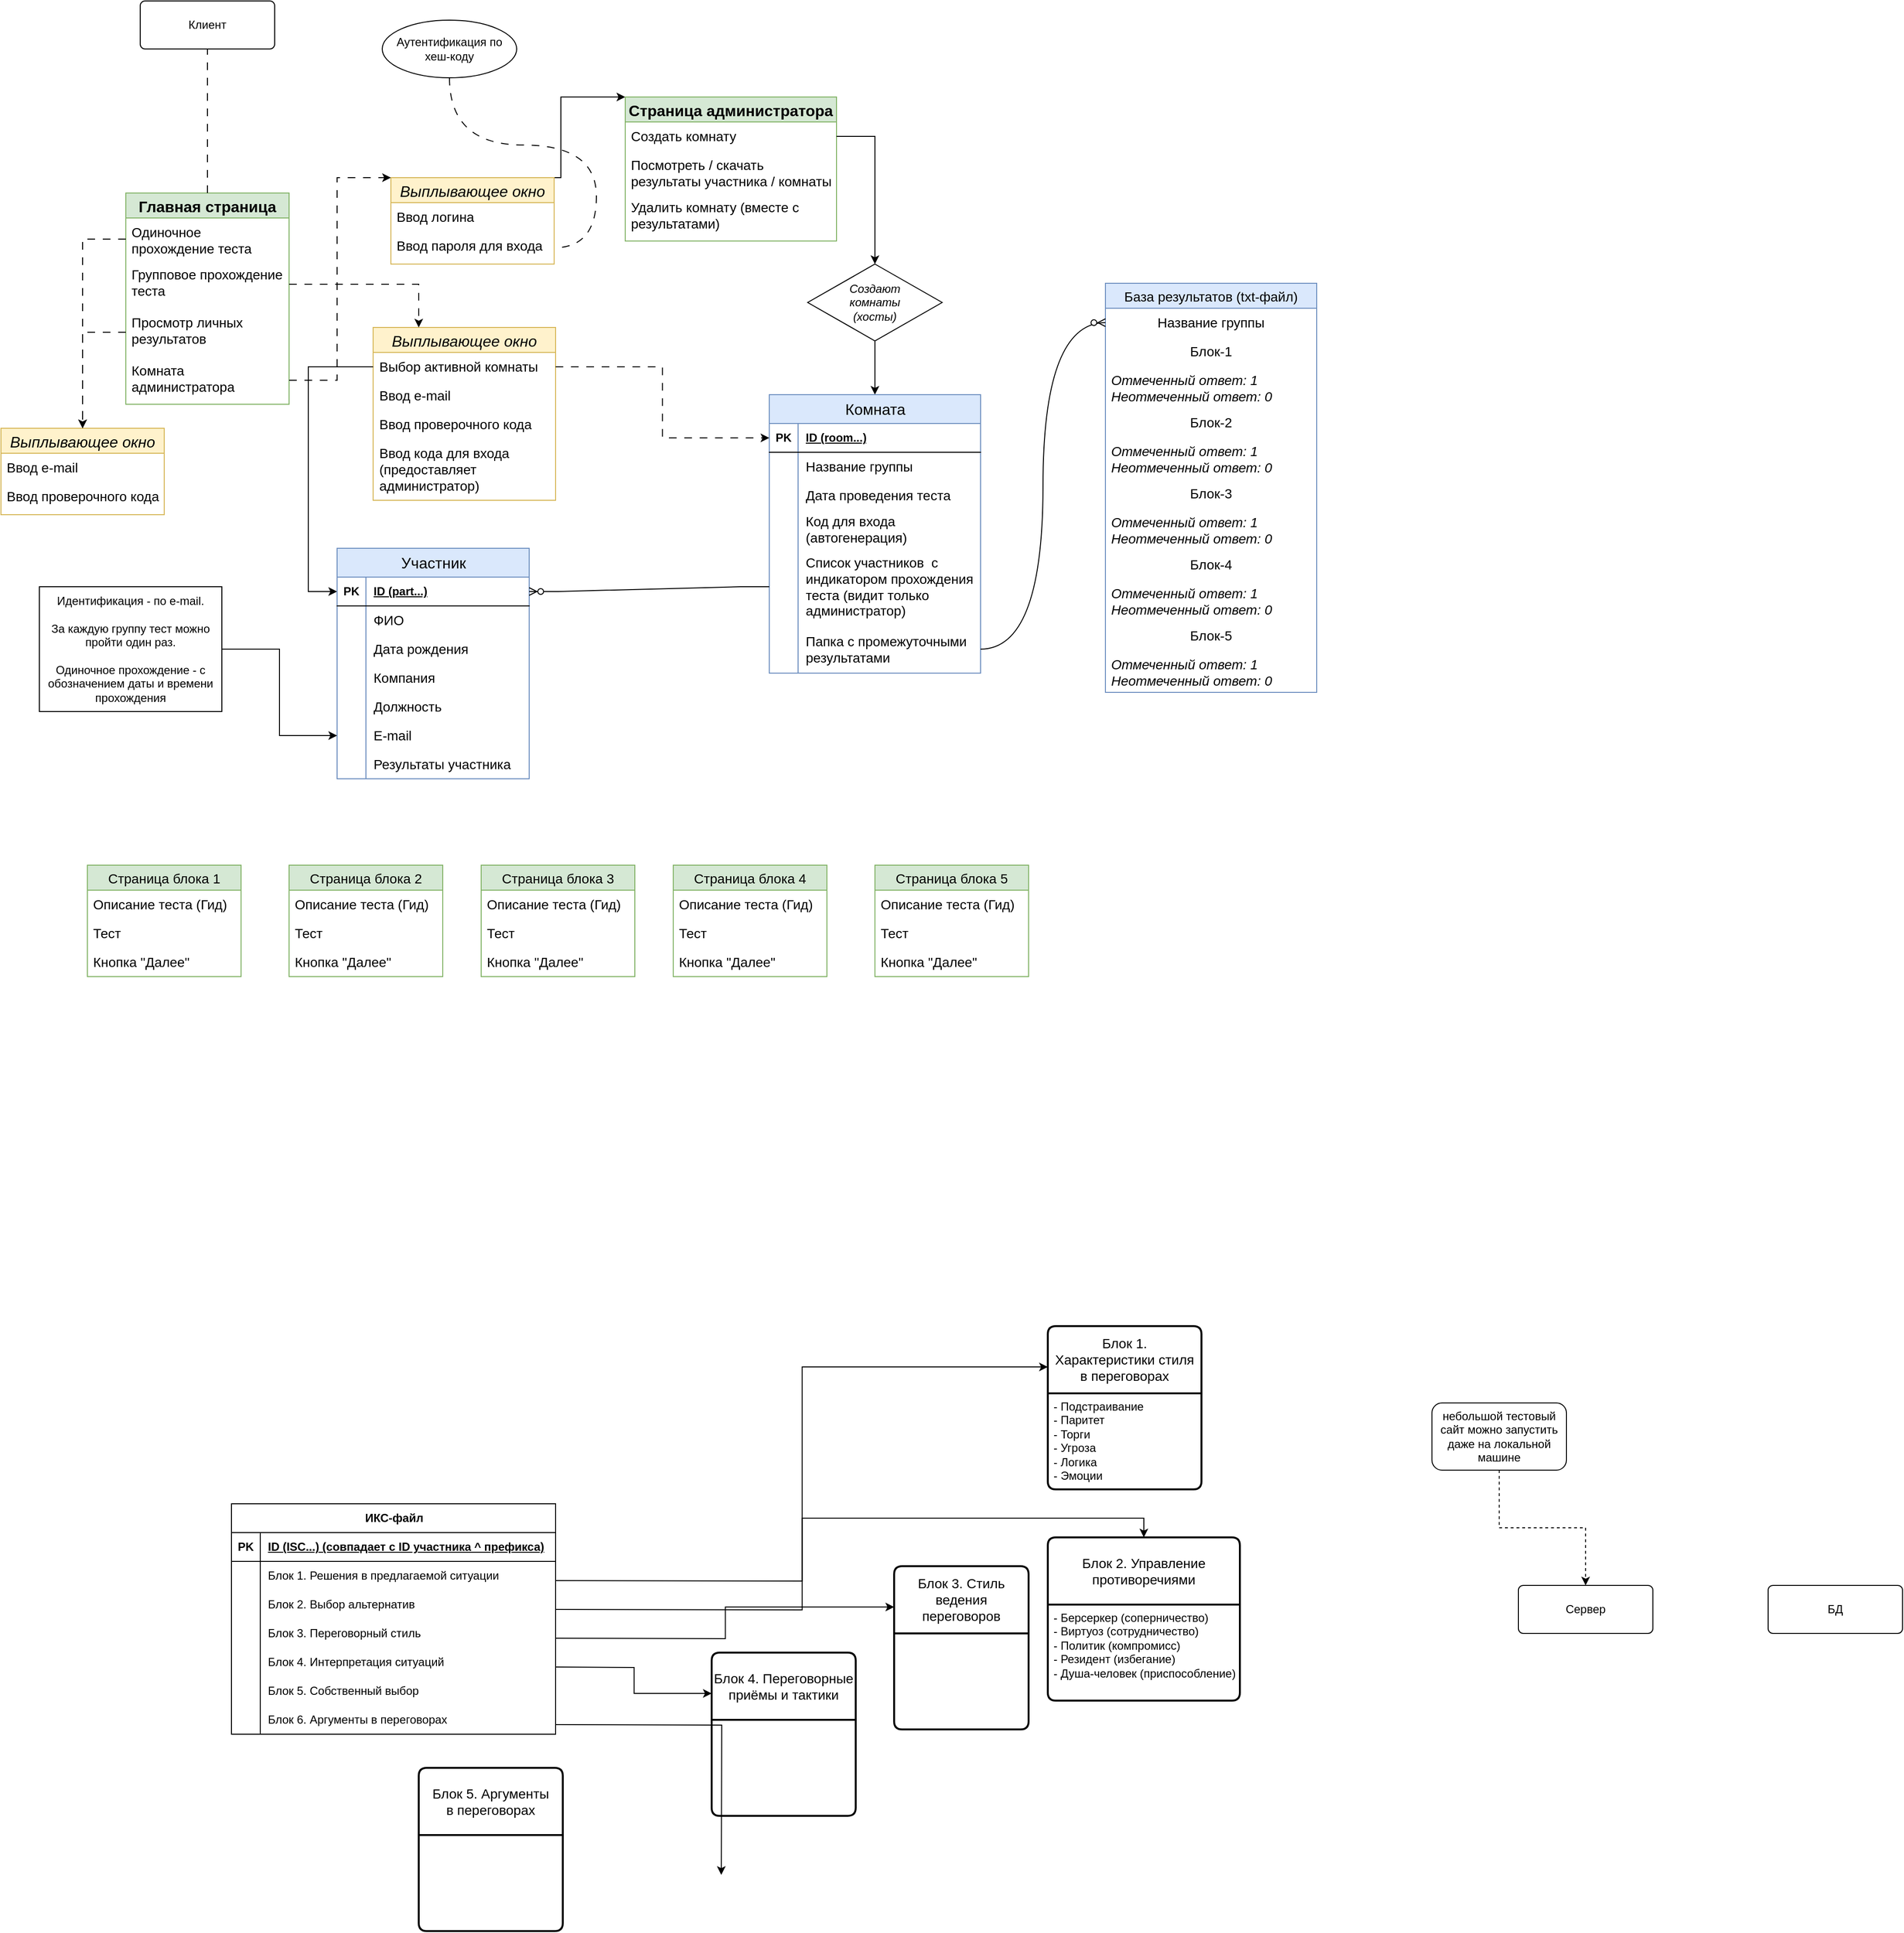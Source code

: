 <mxfile version="24.6.2" type="github">
  <diagram name="Страница — 1" id="jMd7XnvH8LQQWngnc8pW">
    <mxGraphModel dx="2501" dy="780" grid="1" gridSize="10" guides="1" tooltips="1" connect="1" arrows="1" fold="1" page="1" pageScale="1" pageWidth="827" pageHeight="1169" math="0" shadow="0">
      <root>
        <mxCell id="0" />
        <mxCell id="1" parent="0" />
        <mxCell id="8nZUkpjNU0nt2u1MXgrm-51" value="Блок 1.&lt;div&gt;Характеристики стиля&lt;/div&gt;&lt;div&gt;в переговорах&lt;/div&gt;" style="swimlane;childLayout=stackLayout;horizontal=1;startSize=70;horizontalStack=0;rounded=1;fontSize=14;fontStyle=0;strokeWidth=2;resizeParent=0;resizeLast=1;shadow=0;dashed=0;align=center;arcSize=4;whiteSpace=wrap;html=1;" parent="1" vertex="1">
          <mxGeometry x="280" y="1390" width="160" height="170" as="geometry" />
        </mxCell>
        <mxCell id="8nZUkpjNU0nt2u1MXgrm-52" value="- Подстраивание&lt;div&gt;- Паритет&lt;/div&gt;&lt;div&gt;- Торги&lt;/div&gt;&lt;div&gt;- Угроза&lt;/div&gt;&lt;div&gt;- Логика&lt;/div&gt;&lt;div&gt;- Эмоции&lt;/div&gt;" style="align=left;strokeColor=none;fillColor=none;spacingLeft=4;fontSize=12;verticalAlign=top;resizable=0;rotatable=0;part=1;html=1;" parent="8nZUkpjNU0nt2u1MXgrm-51" vertex="1">
          <mxGeometry y="70" width="160" height="100" as="geometry" />
        </mxCell>
        <mxCell id="8nZUkpjNU0nt2u1MXgrm-81" value="ИКС-файл" style="shape=table;startSize=30;container=1;collapsible=1;childLayout=tableLayout;fixedRows=1;rowLines=0;fontStyle=1;align=center;resizeLast=1;html=1;" parent="1" vertex="1">
          <mxGeometry x="-570" y="1575" width="337.5" height="240" as="geometry" />
        </mxCell>
        <mxCell id="8nZUkpjNU0nt2u1MXgrm-82" value="" style="shape=tableRow;horizontal=0;startSize=0;swimlaneHead=0;swimlaneBody=0;fillColor=none;collapsible=0;dropTarget=0;points=[[0,0.5],[1,0.5]];portConstraint=eastwest;top=0;left=0;right=0;bottom=1;" parent="8nZUkpjNU0nt2u1MXgrm-81" vertex="1">
          <mxGeometry y="30" width="337.5" height="30" as="geometry" />
        </mxCell>
        <mxCell id="8nZUkpjNU0nt2u1MXgrm-83" value="PK" style="shape=partialRectangle;connectable=0;fillColor=none;top=0;left=0;bottom=0;right=0;fontStyle=1;overflow=hidden;whiteSpace=wrap;html=1;" parent="8nZUkpjNU0nt2u1MXgrm-82" vertex="1">
          <mxGeometry width="30" height="30" as="geometry">
            <mxRectangle width="30" height="30" as="alternateBounds" />
          </mxGeometry>
        </mxCell>
        <mxCell id="8nZUkpjNU0nt2u1MXgrm-84" value="ID (ISC...) (совпадает с ID участника ^ префикса)" style="shape=partialRectangle;connectable=0;fillColor=none;top=0;left=0;bottom=0;right=0;align=left;spacingLeft=6;fontStyle=5;overflow=hidden;whiteSpace=wrap;html=1;" parent="8nZUkpjNU0nt2u1MXgrm-82" vertex="1">
          <mxGeometry x="30" width="307.5" height="30" as="geometry">
            <mxRectangle width="307.5" height="30" as="alternateBounds" />
          </mxGeometry>
        </mxCell>
        <mxCell id="8nZUkpjNU0nt2u1MXgrm-88" value="" style="shape=tableRow;horizontal=0;startSize=0;swimlaneHead=0;swimlaneBody=0;fillColor=none;collapsible=0;dropTarget=0;points=[[0,0.5],[1,0.5]];portConstraint=eastwest;top=0;left=0;right=0;bottom=0;" parent="8nZUkpjNU0nt2u1MXgrm-81" vertex="1">
          <mxGeometry y="60" width="337.5" height="30" as="geometry" />
        </mxCell>
        <mxCell id="8nZUkpjNU0nt2u1MXgrm-89" value="" style="shape=partialRectangle;connectable=0;fillColor=none;top=0;left=0;bottom=0;right=0;editable=1;overflow=hidden;whiteSpace=wrap;html=1;" parent="8nZUkpjNU0nt2u1MXgrm-88" vertex="1">
          <mxGeometry width="30" height="30" as="geometry">
            <mxRectangle width="30" height="30" as="alternateBounds" />
          </mxGeometry>
        </mxCell>
        <mxCell id="8nZUkpjNU0nt2u1MXgrm-90" value="Блок 1. Решения в предлагаемой ситуации" style="shape=partialRectangle;connectable=0;fillColor=none;top=0;left=0;bottom=0;right=0;align=left;spacingLeft=6;overflow=hidden;whiteSpace=wrap;html=1;" parent="8nZUkpjNU0nt2u1MXgrm-88" vertex="1">
          <mxGeometry x="30" width="307.5" height="30" as="geometry">
            <mxRectangle width="307.5" height="30" as="alternateBounds" />
          </mxGeometry>
        </mxCell>
        <mxCell id="8nZUkpjNU0nt2u1MXgrm-91" value="" style="shape=tableRow;horizontal=0;startSize=0;swimlaneHead=0;swimlaneBody=0;fillColor=none;collapsible=0;dropTarget=0;points=[[0,0.5],[1,0.5]];portConstraint=eastwest;top=0;left=0;right=0;bottom=0;" parent="8nZUkpjNU0nt2u1MXgrm-81" vertex="1">
          <mxGeometry y="90" width="337.5" height="30" as="geometry" />
        </mxCell>
        <mxCell id="8nZUkpjNU0nt2u1MXgrm-92" value="" style="shape=partialRectangle;connectable=0;fillColor=none;top=0;left=0;bottom=0;right=0;editable=1;overflow=hidden;whiteSpace=wrap;html=1;" parent="8nZUkpjNU0nt2u1MXgrm-91" vertex="1">
          <mxGeometry width="30" height="30" as="geometry">
            <mxRectangle width="30" height="30" as="alternateBounds" />
          </mxGeometry>
        </mxCell>
        <mxCell id="8nZUkpjNU0nt2u1MXgrm-93" value="Блок 2. Выбор альтернатив" style="shape=partialRectangle;connectable=0;fillColor=none;top=0;left=0;bottom=0;right=0;align=left;spacingLeft=6;overflow=hidden;whiteSpace=wrap;html=1;" parent="8nZUkpjNU0nt2u1MXgrm-91" vertex="1">
          <mxGeometry x="30" width="307.5" height="30" as="geometry">
            <mxRectangle width="307.5" height="30" as="alternateBounds" />
          </mxGeometry>
        </mxCell>
        <mxCell id="8nZUkpjNU0nt2u1MXgrm-94" value="" style="shape=tableRow;horizontal=0;startSize=0;swimlaneHead=0;swimlaneBody=0;fillColor=none;collapsible=0;dropTarget=0;points=[[0,0.5],[1,0.5]];portConstraint=eastwest;top=0;left=0;right=0;bottom=0;" parent="8nZUkpjNU0nt2u1MXgrm-81" vertex="1">
          <mxGeometry y="120" width="337.5" height="30" as="geometry" />
        </mxCell>
        <mxCell id="8nZUkpjNU0nt2u1MXgrm-95" value="" style="shape=partialRectangle;connectable=0;fillColor=none;top=0;left=0;bottom=0;right=0;editable=1;overflow=hidden;whiteSpace=wrap;html=1;" parent="8nZUkpjNU0nt2u1MXgrm-94" vertex="1">
          <mxGeometry width="30" height="30" as="geometry">
            <mxRectangle width="30" height="30" as="alternateBounds" />
          </mxGeometry>
        </mxCell>
        <mxCell id="8nZUkpjNU0nt2u1MXgrm-96" value="Блок 3. Переговорный стиль" style="shape=partialRectangle;connectable=0;fillColor=none;top=0;left=0;bottom=0;right=0;align=left;spacingLeft=6;overflow=hidden;whiteSpace=wrap;html=1;" parent="8nZUkpjNU0nt2u1MXgrm-94" vertex="1">
          <mxGeometry x="30" width="307.5" height="30" as="geometry">
            <mxRectangle width="307.5" height="30" as="alternateBounds" />
          </mxGeometry>
        </mxCell>
        <mxCell id="8nZUkpjNU0nt2u1MXgrm-97" value="" style="shape=tableRow;horizontal=0;startSize=0;swimlaneHead=0;swimlaneBody=0;fillColor=none;collapsible=0;dropTarget=0;points=[[0,0.5],[1,0.5]];portConstraint=eastwest;top=0;left=0;right=0;bottom=0;" parent="8nZUkpjNU0nt2u1MXgrm-81" vertex="1">
          <mxGeometry y="150" width="337.5" height="30" as="geometry" />
        </mxCell>
        <mxCell id="8nZUkpjNU0nt2u1MXgrm-98" value="" style="shape=partialRectangle;connectable=0;fillColor=none;top=0;left=0;bottom=0;right=0;editable=1;overflow=hidden;whiteSpace=wrap;html=1;" parent="8nZUkpjNU0nt2u1MXgrm-97" vertex="1">
          <mxGeometry width="30" height="30" as="geometry">
            <mxRectangle width="30" height="30" as="alternateBounds" />
          </mxGeometry>
        </mxCell>
        <mxCell id="8nZUkpjNU0nt2u1MXgrm-99" value="Блок 4. Интерпретация ситуаций" style="shape=partialRectangle;connectable=0;fillColor=none;top=0;left=0;bottom=0;right=0;align=left;spacingLeft=6;overflow=hidden;whiteSpace=wrap;html=1;" parent="8nZUkpjNU0nt2u1MXgrm-97" vertex="1">
          <mxGeometry x="30" width="307.5" height="30" as="geometry">
            <mxRectangle width="307.5" height="30" as="alternateBounds" />
          </mxGeometry>
        </mxCell>
        <mxCell id="8nZUkpjNU0nt2u1MXgrm-100" value="" style="shape=tableRow;horizontal=0;startSize=0;swimlaneHead=0;swimlaneBody=0;fillColor=none;collapsible=0;dropTarget=0;points=[[0,0.5],[1,0.5]];portConstraint=eastwest;top=0;left=0;right=0;bottom=0;" parent="8nZUkpjNU0nt2u1MXgrm-81" vertex="1">
          <mxGeometry y="180" width="337.5" height="30" as="geometry" />
        </mxCell>
        <mxCell id="8nZUkpjNU0nt2u1MXgrm-101" value="" style="shape=partialRectangle;connectable=0;fillColor=none;top=0;left=0;bottom=0;right=0;editable=1;overflow=hidden;whiteSpace=wrap;html=1;" parent="8nZUkpjNU0nt2u1MXgrm-100" vertex="1">
          <mxGeometry width="30" height="30" as="geometry">
            <mxRectangle width="30" height="30" as="alternateBounds" />
          </mxGeometry>
        </mxCell>
        <mxCell id="8nZUkpjNU0nt2u1MXgrm-102" value="Блок 5. Собственный выбор" style="shape=partialRectangle;connectable=0;fillColor=none;top=0;left=0;bottom=0;right=0;align=left;spacingLeft=6;overflow=hidden;whiteSpace=wrap;html=1;" parent="8nZUkpjNU0nt2u1MXgrm-100" vertex="1">
          <mxGeometry x="30" width="307.5" height="30" as="geometry">
            <mxRectangle width="307.5" height="30" as="alternateBounds" />
          </mxGeometry>
        </mxCell>
        <mxCell id="8nZUkpjNU0nt2u1MXgrm-103" value="" style="shape=tableRow;horizontal=0;startSize=0;swimlaneHead=0;swimlaneBody=0;fillColor=none;collapsible=0;dropTarget=0;points=[[0,0.5],[1,0.5]];portConstraint=eastwest;top=0;left=0;right=0;bottom=0;" parent="8nZUkpjNU0nt2u1MXgrm-81" vertex="1">
          <mxGeometry y="210" width="337.5" height="30" as="geometry" />
        </mxCell>
        <mxCell id="8nZUkpjNU0nt2u1MXgrm-104" value="" style="shape=partialRectangle;connectable=0;fillColor=none;top=0;left=0;bottom=0;right=0;editable=1;overflow=hidden;whiteSpace=wrap;html=1;" parent="8nZUkpjNU0nt2u1MXgrm-103" vertex="1">
          <mxGeometry width="30" height="30" as="geometry">
            <mxRectangle width="30" height="30" as="alternateBounds" />
          </mxGeometry>
        </mxCell>
        <mxCell id="8nZUkpjNU0nt2u1MXgrm-105" value="Блок 6. Аргументы в переговорах" style="shape=partialRectangle;connectable=0;fillColor=none;top=0;left=0;bottom=0;right=0;align=left;spacingLeft=6;overflow=hidden;whiteSpace=wrap;html=1;" parent="8nZUkpjNU0nt2u1MXgrm-103" vertex="1">
          <mxGeometry x="30" width="307.5" height="30" as="geometry">
            <mxRectangle width="307.5" height="30" as="alternateBounds" />
          </mxGeometry>
        </mxCell>
        <mxCell id="8nZUkpjNU0nt2u1MXgrm-107" value="Блок 2. Управление противоречиями" style="swimlane;childLayout=stackLayout;horizontal=1;startSize=70;horizontalStack=0;rounded=1;fontSize=14;fontStyle=0;strokeWidth=2;resizeParent=0;resizeLast=1;shadow=0;dashed=0;align=center;arcSize=4;whiteSpace=wrap;html=1;" parent="1" vertex="1">
          <mxGeometry x="280" y="1610" width="200" height="170" as="geometry" />
        </mxCell>
        <mxCell id="8nZUkpjNU0nt2u1MXgrm-108" value="- Берсеркер (соперничество)&lt;div&gt;- Виртуоз (сотрудничество)&lt;/div&gt;&lt;div&gt;-&amp;nbsp;Политик (компромисс)&lt;/div&gt;&lt;div&gt;-&amp;nbsp;Резидент (избегание)&lt;/div&gt;&lt;div&gt;-&amp;nbsp;Душа-человек (приспособление)&lt;/div&gt;" style="align=left;strokeColor=none;fillColor=none;spacingLeft=4;fontSize=12;verticalAlign=top;resizable=0;rotatable=0;part=1;html=1;" parent="8nZUkpjNU0nt2u1MXgrm-107" vertex="1">
          <mxGeometry y="70" width="200" height="100" as="geometry" />
        </mxCell>
        <mxCell id="8nZUkpjNU0nt2u1MXgrm-109" value="Блок 3. Стиль ведения переговоров" style="swimlane;childLayout=stackLayout;horizontal=1;startSize=70;horizontalStack=0;rounded=1;fontSize=14;fontStyle=0;strokeWidth=2;resizeParent=0;resizeLast=1;shadow=0;dashed=0;align=center;arcSize=4;whiteSpace=wrap;html=1;" parent="1" vertex="1">
          <mxGeometry x="120" y="1640" width="140" height="170" as="geometry" />
        </mxCell>
        <mxCell id="8nZUkpjNU0nt2u1MXgrm-111" value="Блок 4. Переговорные приёмы и тактики" style="swimlane;childLayout=stackLayout;horizontal=1;startSize=70;horizontalStack=0;rounded=1;fontSize=14;fontStyle=0;strokeWidth=2;resizeParent=0;resizeLast=1;shadow=0;dashed=0;align=center;arcSize=4;whiteSpace=wrap;html=1;" parent="1" vertex="1">
          <mxGeometry x="-70" y="1730" width="150" height="170" as="geometry" />
        </mxCell>
        <mxCell id="Fgp51v-eXKfV9B7huSIv-1" style="edgeStyle=orthogonalEdgeStyle;rounded=0;orthogonalLoop=1;jettySize=auto;html=1;exitX=1;exitY=0.5;exitDx=0;exitDy=0;entryX=0;entryY=0.25;entryDx=0;entryDy=0;" parent="1" target="8nZUkpjNU0nt2u1MXgrm-51" edge="1">
          <mxGeometry relative="1" as="geometry">
            <mxPoint x="-232.5" y="1655" as="sourcePoint" />
          </mxGeometry>
        </mxCell>
        <mxCell id="Fgp51v-eXKfV9B7huSIv-2" style="edgeStyle=orthogonalEdgeStyle;rounded=0;orthogonalLoop=1;jettySize=auto;html=1;exitX=1;exitY=0.5;exitDx=0;exitDy=0;entryX=0.5;entryY=0;entryDx=0;entryDy=0;" parent="1" target="8nZUkpjNU0nt2u1MXgrm-107" edge="1">
          <mxGeometry relative="1" as="geometry">
            <mxPoint x="-232.5" y="1685" as="sourcePoint" />
          </mxGeometry>
        </mxCell>
        <mxCell id="Fgp51v-eXKfV9B7huSIv-3" style="edgeStyle=orthogonalEdgeStyle;rounded=0;orthogonalLoop=1;jettySize=auto;html=1;exitX=1;exitY=0.5;exitDx=0;exitDy=0;entryX=0;entryY=0.25;entryDx=0;entryDy=0;" parent="1" target="8nZUkpjNU0nt2u1MXgrm-109" edge="1">
          <mxGeometry relative="1" as="geometry">
            <mxPoint x="-232.5" y="1715" as="sourcePoint" />
          </mxGeometry>
        </mxCell>
        <mxCell id="Fgp51v-eXKfV9B7huSIv-4" value="Блок 5. Аргументы&lt;div&gt;в переговорах&lt;/div&gt;" style="swimlane;childLayout=stackLayout;horizontal=1;startSize=70;horizontalStack=0;rounded=1;fontSize=14;fontStyle=0;strokeWidth=2;resizeParent=0;resizeLast=1;shadow=0;dashed=0;align=center;arcSize=4;whiteSpace=wrap;html=1;" parent="1" vertex="1">
          <mxGeometry x="-375" y="1850" width="150" height="170" as="geometry" />
        </mxCell>
        <mxCell id="Fgp51v-eXKfV9B7huSIv-5" style="edgeStyle=orthogonalEdgeStyle;rounded=0;orthogonalLoop=1;jettySize=auto;html=1;entryX=0;entryY=0.25;entryDx=0;entryDy=0;" parent="1" target="8nZUkpjNU0nt2u1MXgrm-111" edge="1">
          <mxGeometry relative="1" as="geometry">
            <mxPoint x="-232.5" y="1745" as="sourcePoint" />
          </mxGeometry>
        </mxCell>
        <mxCell id="Fgp51v-eXKfV9B7huSIv-6" style="edgeStyle=orthogonalEdgeStyle;rounded=0;orthogonalLoop=1;jettySize=auto;html=1;exitX=1;exitY=0.5;exitDx=0;exitDy=0;entryX=0;entryY=0.25;entryDx=0;entryDy=0;" parent="1" edge="1">
          <mxGeometry relative="1" as="geometry">
            <mxPoint x="-232.5" y="1805" as="sourcePoint" />
            <mxPoint x="-60" y="1961.5" as="targetPoint" />
          </mxGeometry>
        </mxCell>
        <mxCell id="EuTsCnKiVcdHFmxIzmgn-1" value="Клиент" style="rounded=1;arcSize=10;whiteSpace=wrap;html=1;align=center;" parent="1" vertex="1">
          <mxGeometry x="-665" y="10" width="140" height="50" as="geometry" />
        </mxCell>
        <mxCell id="EuTsCnKiVcdHFmxIzmgn-5" value="Сервер" style="rounded=1;arcSize=10;whiteSpace=wrap;html=1;align=center;" parent="1" vertex="1">
          <mxGeometry x="770" y="1660" width="140" height="50" as="geometry" />
        </mxCell>
        <mxCell id="EuTsCnKiVcdHFmxIzmgn-6" value="БД" style="rounded=1;arcSize=10;whiteSpace=wrap;html=1;align=center;" parent="1" vertex="1">
          <mxGeometry x="1030" y="1660" width="140" height="50" as="geometry" />
        </mxCell>
        <mxCell id="LjbT6gje0j__WyAdTOS2-19" style="edgeStyle=orthogonalEdgeStyle;rounded=0;orthogonalLoop=1;jettySize=auto;html=1;exitX=0.5;exitY=1;exitDx=0;exitDy=0;entryX=0.5;entryY=0;entryDx=0;entryDy=0;" parent="1" source="EuTsCnKiVcdHFmxIzmgn-7" target="LjbT6gje0j__WyAdTOS2-71" edge="1">
          <mxGeometry relative="1" as="geometry" />
        </mxCell>
        <mxCell id="EuTsCnKiVcdHFmxIzmgn-7" value="&lt;i&gt;Создают&lt;/i&gt;&lt;div&gt;&lt;i&gt;комнаты&lt;/i&gt;&lt;div&gt;&lt;i&gt;(хосты)&lt;/i&gt;&lt;/div&gt;&lt;/div&gt;" style="shape=rhombus;perimeter=rhombusPerimeter;whiteSpace=wrap;html=1;align=center;" parent="1" vertex="1">
          <mxGeometry x="30" y="284" width="140" height="80" as="geometry" />
        </mxCell>
        <mxCell id="EuTsCnKiVcdHFmxIzmgn-11" style="edgeStyle=orthogonalEdgeStyle;rounded=0;orthogonalLoop=1;jettySize=auto;html=1;exitX=0.5;exitY=1;exitDx=0;exitDy=0;entryX=0.5;entryY=0;entryDx=0;entryDy=0;dashed=1;endSize=6;" parent="1" source="EuTsCnKiVcdHFmxIzmgn-9" target="EuTsCnKiVcdHFmxIzmgn-5" edge="1">
          <mxGeometry relative="1" as="geometry" />
        </mxCell>
        <mxCell id="EuTsCnKiVcdHFmxIzmgn-9" value="небольшой тестовый сайт можно запустить даже на локальной машине" style="rounded=1;whiteSpace=wrap;html=1;" parent="1" vertex="1">
          <mxGeometry x="680" y="1470" width="140" height="70" as="geometry" />
        </mxCell>
        <mxCell id="LjbT6gje0j__WyAdTOS2-1" value="Главная страница" style="swimlane;fontStyle=1;childLayout=stackLayout;horizontal=1;startSize=26;horizontalStack=0;resizeParent=1;resizeParentMax=0;resizeLast=0;collapsible=1;marginBottom=0;align=center;fontSize=16;fillColor=#d5e8d4;strokeColor=#82b366;" parent="1" vertex="1">
          <mxGeometry x="-680" y="210" width="170" height="220" as="geometry" />
        </mxCell>
        <mxCell id="LjbT6gje0j__WyAdTOS2-2" value="&lt;font style=&quot;font-size: 14px;&quot;&gt;Одиночное прохождение теста&lt;/font&gt;" style="text;strokeColor=none;fillColor=none;spacingLeft=4;spacingRight=4;overflow=hidden;rotatable=0;points=[[0,0.5],[1,0.5]];portConstraint=eastwest;fontSize=12;whiteSpace=wrap;html=1;" parent="LjbT6gje0j__WyAdTOS2-1" vertex="1">
          <mxGeometry y="26" width="170" height="44" as="geometry" />
        </mxCell>
        <mxCell id="LjbT6gje0j__WyAdTOS2-3" value="&lt;font style=&quot;font-size: 14px;&quot;&gt;Групповое прохождение теста&lt;/font&gt;" style="text;strokeColor=none;fillColor=none;spacingLeft=4;spacingRight=4;overflow=hidden;rotatable=0;points=[[0,0.5],[1,0.5]];portConstraint=eastwest;fontSize=12;whiteSpace=wrap;html=1;" parent="LjbT6gje0j__WyAdTOS2-1" vertex="1">
          <mxGeometry y="70" width="170" height="50" as="geometry" />
        </mxCell>
        <mxCell id="bx7aiFTHCiWMv5kVGB5J-31" value="&lt;font style=&quot;font-size: 14px;&quot;&gt;Просмотр личных результатов&lt;/font&gt;" style="text;strokeColor=none;fillColor=none;spacingLeft=4;spacingRight=4;overflow=hidden;rotatable=0;points=[[0,0.5],[1,0.5]];portConstraint=eastwest;fontSize=12;whiteSpace=wrap;html=1;" parent="LjbT6gje0j__WyAdTOS2-1" vertex="1">
          <mxGeometry y="120" width="170" height="50" as="geometry" />
        </mxCell>
        <mxCell id="bx7aiFTHCiWMv5kVGB5J-1" value="&lt;font style=&quot;font-size: 14px;&quot;&gt;Комната администратора&lt;/font&gt;" style="text;strokeColor=none;fillColor=none;spacingLeft=4;spacingRight=4;overflow=hidden;rotatable=0;points=[[0,0.5],[1,0.5]];portConstraint=eastwest;fontSize=12;whiteSpace=wrap;html=1;" parent="LjbT6gje0j__WyAdTOS2-1" vertex="1">
          <mxGeometry y="170" width="170" height="50" as="geometry" />
        </mxCell>
        <mxCell id="LjbT6gje0j__WyAdTOS2-7" value="" style="endArrow=none;dashed=1;html=1;rounded=0;exitX=0.5;exitY=1;exitDx=0;exitDy=0;entryX=1;entryY=0.5;entryDx=0;entryDy=0;dashPattern=8 8;edgeStyle=orthogonalEdgeStyle;curved=1;" parent="1" source="LjbT6gje0j__WyAdTOS2-103" target="LjbT6gje0j__WyAdTOS2-23" edge="1">
          <mxGeometry width="50" height="50" relative="1" as="geometry">
            <mxPoint x="-670.0" y="265" as="sourcePoint" />
            <mxPoint x="-300" y="330" as="targetPoint" />
            <Array as="points">
              <mxPoint x="-343" y="160" />
              <mxPoint x="-190" y="160" />
              <mxPoint x="-190" y="267" />
            </Array>
          </mxGeometry>
        </mxCell>
        <mxCell id="LjbT6gje0j__WyAdTOS2-8" value="Выплывающее окно" style="swimlane;fontStyle=2;childLayout=stackLayout;horizontal=1;startSize=26;horizontalStack=0;resizeParent=1;resizeParentMax=0;resizeLast=0;collapsible=1;marginBottom=0;align=center;fontSize=16;fillColor=#fff2cc;strokeColor=#d6b656;" parent="1" vertex="1">
          <mxGeometry x="-422.5" y="350" width="190" height="180" as="geometry" />
        </mxCell>
        <mxCell id="LjbT6gje0j__WyAdTOS2-9" value="&lt;font style=&quot;font-size: 14px;&quot;&gt;Выбор активной комнаты&lt;/font&gt;" style="text;strokeColor=none;fillColor=none;spacingLeft=4;spacingRight=4;overflow=hidden;rotatable=0;points=[[0,0.5],[1,0.5]];portConstraint=eastwest;fontSize=12;whiteSpace=wrap;html=1;" parent="LjbT6gje0j__WyAdTOS2-8" vertex="1">
          <mxGeometry y="26" width="190" height="30" as="geometry" />
        </mxCell>
        <mxCell id="vf7zY0bDq_E2vSeSDB4b-12" value="&lt;span style=&quot;font-size: 14px;&quot;&gt;Ввод e-mail&lt;/span&gt;" style="text;strokeColor=none;fillColor=none;spacingLeft=4;spacingRight=4;overflow=hidden;rotatable=0;points=[[0,0.5],[1,0.5]];portConstraint=eastwest;fontSize=12;whiteSpace=wrap;html=1;" parent="LjbT6gje0j__WyAdTOS2-8" vertex="1">
          <mxGeometry y="56" width="190" height="30" as="geometry" />
        </mxCell>
        <mxCell id="PxGEAR3DXyhr9FxfQHAV-6" value="&lt;span style=&quot;font-size: 14px;&quot;&gt;Ввод проверочного кода&lt;/span&gt;" style="text;strokeColor=none;fillColor=none;spacingLeft=4;spacingRight=4;overflow=hidden;rotatable=0;points=[[0,0.5],[1,0.5]];portConstraint=eastwest;fontSize=12;whiteSpace=wrap;html=1;" vertex="1" parent="LjbT6gje0j__WyAdTOS2-8">
          <mxGeometry y="86" width="190" height="30" as="geometry" />
        </mxCell>
        <mxCell id="LjbT6gje0j__WyAdTOS2-10" value="&lt;span style=&quot;font-size: 14px;&quot;&gt;Ввод кода для входа (предоставляет администратор)&lt;/span&gt;" style="text;strokeColor=none;fillColor=none;spacingLeft=4;spacingRight=4;overflow=hidden;rotatable=0;points=[[0,0.5],[1,0.5]];portConstraint=eastwest;fontSize=12;whiteSpace=wrap;html=1;" parent="LjbT6gje0j__WyAdTOS2-8" vertex="1">
          <mxGeometry y="116" width="190" height="64" as="geometry" />
        </mxCell>
        <mxCell id="LjbT6gje0j__WyAdTOS2-12" style="edgeStyle=orthogonalEdgeStyle;rounded=0;orthogonalLoop=1;jettySize=auto;html=1;exitX=1;exitY=0.5;exitDx=0;exitDy=0;entryX=0.25;entryY=0;entryDx=0;entryDy=0;dashed=1;dashPattern=8 8;" parent="1" source="LjbT6gje0j__WyAdTOS2-3" target="LjbT6gje0j__WyAdTOS2-8" edge="1">
          <mxGeometry relative="1" as="geometry" />
        </mxCell>
        <mxCell id="LjbT6gje0j__WyAdTOS2-30" style="edgeStyle=orthogonalEdgeStyle;rounded=0;orthogonalLoop=1;jettySize=auto;html=1;exitX=1;exitY=0;exitDx=0;exitDy=0;entryX=0;entryY=0;entryDx=0;entryDy=0;" parent="1" source="LjbT6gje0j__WyAdTOS2-21" target="LjbT6gje0j__WyAdTOS2-26" edge="1">
          <mxGeometry relative="1" as="geometry">
            <Array as="points">
              <mxPoint x="-227" y="194" />
              <mxPoint x="-227" y="110" />
            </Array>
          </mxGeometry>
        </mxCell>
        <mxCell id="LjbT6gje0j__WyAdTOS2-21" value="Выплывающее окно" style="swimlane;fontStyle=2;childLayout=stackLayout;horizontal=1;startSize=26;horizontalStack=0;resizeParent=1;resizeParentMax=0;resizeLast=0;collapsible=1;marginBottom=0;align=center;fontSize=16;fillColor=#fff2cc;strokeColor=#d6b656;" parent="1" vertex="1">
          <mxGeometry x="-404" y="194" width="170" height="90" as="geometry" />
        </mxCell>
        <mxCell id="LjbT6gje0j__WyAdTOS2-22" value="&lt;font style=&quot;font-size: 14px;&quot;&gt;Ввод логина&lt;/font&gt;" style="text;strokeColor=none;fillColor=none;spacingLeft=4;spacingRight=4;overflow=hidden;rotatable=0;points=[[0,0.5],[1,0.5]];portConstraint=eastwest;fontSize=12;whiteSpace=wrap;html=1;" parent="LjbT6gje0j__WyAdTOS2-21" vertex="1">
          <mxGeometry y="26" width="170" height="30" as="geometry" />
        </mxCell>
        <mxCell id="LjbT6gje0j__WyAdTOS2-23" value="&lt;font style=&quot;font-size: 14px;&quot;&gt;Ввод пароля для входа&lt;/font&gt;" style="text;strokeColor=none;fillColor=none;spacingLeft=4;spacingRight=4;overflow=hidden;rotatable=0;points=[[0,0.5],[1,0.5]];portConstraint=eastwest;fontSize=12;whiteSpace=wrap;html=1;" parent="LjbT6gje0j__WyAdTOS2-21" vertex="1">
          <mxGeometry y="56" width="170" height="34" as="geometry" />
        </mxCell>
        <mxCell id="LjbT6gje0j__WyAdTOS2-24" style="edgeStyle=elbowEdgeStyle;rounded=0;orthogonalLoop=1;jettySize=auto;html=1;entryX=0;entryY=0;entryDx=0;entryDy=0;dashed=1;dashPattern=8 8;exitX=1;exitY=0.5;exitDx=0;exitDy=0;" parent="1" source="bx7aiFTHCiWMv5kVGB5J-1" target="LjbT6gje0j__WyAdTOS2-21" edge="1">
          <mxGeometry relative="1" as="geometry">
            <Array as="points">
              <mxPoint x="-460" y="260" />
              <mxPoint x="-450" y="260" />
              <mxPoint x="-470" y="270" />
              <mxPoint x="-480" y="300" />
            </Array>
            <mxPoint x="-490" y="370" as="sourcePoint" />
          </mxGeometry>
        </mxCell>
        <mxCell id="LjbT6gje0j__WyAdTOS2-26" value="Страница администратора" style="swimlane;fontStyle=1;childLayout=stackLayout;horizontal=1;startSize=26;horizontalStack=0;resizeParent=1;resizeParentMax=0;resizeLast=0;collapsible=1;marginBottom=0;align=center;fontSize=16;fillColor=#d5e8d4;strokeColor=#82b366;" parent="1" vertex="1">
          <mxGeometry x="-160" y="110" width="220" height="150" as="geometry">
            <mxRectangle x="-200" y="130" width="220" height="30" as="alternateBounds" />
          </mxGeometry>
        </mxCell>
        <mxCell id="LjbT6gje0j__WyAdTOS2-27" value="&lt;font style=&quot;font-size: 14px;&quot;&gt;Создать комнату&lt;/font&gt;" style="text;strokeColor=none;fillColor=none;spacingLeft=4;spacingRight=4;overflow=hidden;rotatable=0;points=[[0,0.5],[1,0.5]];portConstraint=eastwest;fontSize=12;whiteSpace=wrap;html=1;" parent="LjbT6gje0j__WyAdTOS2-26" vertex="1">
          <mxGeometry y="26" width="220" height="30" as="geometry" />
        </mxCell>
        <mxCell id="LjbT6gje0j__WyAdTOS2-28" value="&lt;font style=&quot;font-size: 14px;&quot;&gt;Посмотреть / скачать результаты участника /&amp;nbsp;комнаты&lt;/font&gt;" style="text;strokeColor=none;fillColor=none;spacingLeft=4;spacingRight=4;overflow=hidden;rotatable=0;points=[[0,0.5],[1,0.5]];portConstraint=eastwest;fontSize=12;whiteSpace=wrap;html=1;" parent="LjbT6gje0j__WyAdTOS2-26" vertex="1">
          <mxGeometry y="56" width="220" height="44" as="geometry" />
        </mxCell>
        <mxCell id="LjbT6gje0j__WyAdTOS2-29" value="&lt;font style=&quot;font-size: 14px;&quot;&gt;Удалить комнату (вместе с результатами)&lt;/font&gt;" style="text;strokeColor=none;fillColor=none;spacingLeft=4;spacingRight=4;overflow=hidden;rotatable=0;points=[[0,0.5],[1,0.5]];portConstraint=eastwest;fontSize=12;whiteSpace=wrap;html=1;" parent="LjbT6gje0j__WyAdTOS2-26" vertex="1">
          <mxGeometry y="100" width="220" height="50" as="geometry" />
        </mxCell>
        <mxCell id="LjbT6gje0j__WyAdTOS2-31" style="edgeStyle=orthogonalEdgeStyle;rounded=0;orthogonalLoop=1;jettySize=auto;html=1;exitX=1;exitY=0.5;exitDx=0;exitDy=0;entryX=0.5;entryY=0;entryDx=0;entryDy=0;" parent="1" source="LjbT6gje0j__WyAdTOS2-27" target="EuTsCnKiVcdHFmxIzmgn-7" edge="1">
          <mxGeometry relative="1" as="geometry" />
        </mxCell>
        <mxCell id="LjbT6gje0j__WyAdTOS2-33" value="" style="endArrow=none;dashed=1;html=1;strokeWidth=1;rounded=0;entryX=0.5;entryY=1;entryDx=0;entryDy=0;exitX=0.5;exitY=0;exitDx=0;exitDy=0;dashPattern=8 8;" parent="1" source="LjbT6gje0j__WyAdTOS2-1" target="EuTsCnKiVcdHFmxIzmgn-1" edge="1">
          <mxGeometry width="50" height="50" relative="1" as="geometry">
            <mxPoint x="-280" y="310" as="sourcePoint" />
            <mxPoint x="-230" y="260" as="targetPoint" />
          </mxGeometry>
        </mxCell>
        <mxCell id="LjbT6gje0j__WyAdTOS2-37" style="edgeStyle=elbowEdgeStyle;rounded=0;orthogonalLoop=1;jettySize=auto;html=1;exitX=0;exitY=0.5;exitDx=0;exitDy=0;entryX=0;entryY=0.5;entryDx=0;entryDy=0;" parent="1" source="LjbT6gje0j__WyAdTOS2-9" target="LjbT6gje0j__WyAdTOS2-40" edge="1">
          <mxGeometry relative="1" as="geometry">
            <mxPoint x="-420" y="510" as="sourcePoint" />
            <mxPoint x="-540" y="660" as="targetPoint" />
            <Array as="points">
              <mxPoint x="-490" y="500" />
            </Array>
          </mxGeometry>
        </mxCell>
        <mxCell id="LjbT6gje0j__WyAdTOS2-39" value="&lt;font style=&quot;font-size: 16px; font-weight: normal;&quot;&gt;Участник&lt;/font&gt;" style="shape=table;startSize=30;container=1;collapsible=1;childLayout=tableLayout;fixedRows=1;rowLines=0;fontStyle=1;align=center;resizeLast=1;html=1;fillColor=#dae8fc;strokeColor=#6c8ebf;" parent="1" vertex="1">
          <mxGeometry x="-460" y="580" width="200" height="240" as="geometry" />
        </mxCell>
        <mxCell id="LjbT6gje0j__WyAdTOS2-40" value="" style="shape=tableRow;horizontal=0;startSize=0;swimlaneHead=0;swimlaneBody=0;fillColor=none;collapsible=0;dropTarget=0;points=[[0,0.5],[1,0.5]];portConstraint=eastwest;top=0;left=0;right=0;bottom=1;" parent="LjbT6gje0j__WyAdTOS2-39" vertex="1">
          <mxGeometry y="30" width="200" height="30" as="geometry" />
        </mxCell>
        <mxCell id="LjbT6gje0j__WyAdTOS2-41" value="PK" style="shape=partialRectangle;connectable=0;fillColor=none;top=0;left=0;bottom=0;right=0;fontStyle=1;overflow=hidden;whiteSpace=wrap;html=1;" parent="LjbT6gje0j__WyAdTOS2-40" vertex="1">
          <mxGeometry width="30" height="30" as="geometry">
            <mxRectangle width="30" height="30" as="alternateBounds" />
          </mxGeometry>
        </mxCell>
        <mxCell id="LjbT6gje0j__WyAdTOS2-42" value="ID (part...)" style="shape=partialRectangle;connectable=0;fillColor=none;top=0;left=0;bottom=0;right=0;align=left;spacingLeft=6;fontStyle=5;overflow=hidden;whiteSpace=wrap;html=1;" parent="LjbT6gje0j__WyAdTOS2-40" vertex="1">
          <mxGeometry x="30" width="170" height="30" as="geometry">
            <mxRectangle width="170" height="30" as="alternateBounds" />
          </mxGeometry>
        </mxCell>
        <mxCell id="LjbT6gje0j__WyAdTOS2-43" value="" style="shape=tableRow;horizontal=0;startSize=0;swimlaneHead=0;swimlaneBody=0;fillColor=none;collapsible=0;dropTarget=0;points=[[0,0.5],[1,0.5]];portConstraint=eastwest;top=0;left=0;right=0;bottom=0;" parent="LjbT6gje0j__WyAdTOS2-39" vertex="1">
          <mxGeometry y="60" width="200" height="30" as="geometry" />
        </mxCell>
        <mxCell id="LjbT6gje0j__WyAdTOS2-44" value="" style="shape=partialRectangle;connectable=0;fillColor=none;top=0;left=0;bottom=0;right=0;editable=1;overflow=hidden;whiteSpace=wrap;html=1;" parent="LjbT6gje0j__WyAdTOS2-43" vertex="1">
          <mxGeometry width="30" height="30" as="geometry">
            <mxRectangle width="30" height="30" as="alternateBounds" />
          </mxGeometry>
        </mxCell>
        <mxCell id="LjbT6gje0j__WyAdTOS2-45" value="&lt;font style=&quot;font-size: 14px;&quot;&gt;ФИО&lt;/font&gt;" style="shape=partialRectangle;connectable=0;fillColor=none;top=0;left=0;bottom=0;right=0;align=left;spacingLeft=6;overflow=hidden;whiteSpace=wrap;html=1;" parent="LjbT6gje0j__WyAdTOS2-43" vertex="1">
          <mxGeometry x="30" width="170" height="30" as="geometry">
            <mxRectangle width="170" height="30" as="alternateBounds" />
          </mxGeometry>
        </mxCell>
        <mxCell id="LjbT6gje0j__WyAdTOS2-46" value="" style="shape=tableRow;horizontal=0;startSize=0;swimlaneHead=0;swimlaneBody=0;fillColor=none;collapsible=0;dropTarget=0;points=[[0,0.5],[1,0.5]];portConstraint=eastwest;top=0;left=0;right=0;bottom=0;" parent="LjbT6gje0j__WyAdTOS2-39" vertex="1">
          <mxGeometry y="90" width="200" height="30" as="geometry" />
        </mxCell>
        <mxCell id="LjbT6gje0j__WyAdTOS2-47" value="" style="shape=partialRectangle;connectable=0;fillColor=none;top=0;left=0;bottom=0;right=0;editable=1;overflow=hidden;whiteSpace=wrap;html=1;" parent="LjbT6gje0j__WyAdTOS2-46" vertex="1">
          <mxGeometry width="30" height="30" as="geometry">
            <mxRectangle width="30" height="30" as="alternateBounds" />
          </mxGeometry>
        </mxCell>
        <mxCell id="LjbT6gje0j__WyAdTOS2-48" value="&lt;span style=&quot;font-family: Arial, sans-serif;&quot;&gt;&lt;font style=&quot;font-size: 14px;&quot;&gt;Дата рождения&lt;/font&gt;&lt;/span&gt;" style="shape=partialRectangle;connectable=0;fillColor=none;top=0;left=0;bottom=0;right=0;align=left;spacingLeft=6;overflow=hidden;whiteSpace=wrap;html=1;" parent="LjbT6gje0j__WyAdTOS2-46" vertex="1">
          <mxGeometry x="30" width="170" height="30" as="geometry">
            <mxRectangle width="170" height="30" as="alternateBounds" />
          </mxGeometry>
        </mxCell>
        <mxCell id="LjbT6gje0j__WyAdTOS2-49" value="" style="shape=tableRow;horizontal=0;startSize=0;swimlaneHead=0;swimlaneBody=0;fillColor=none;collapsible=0;dropTarget=0;points=[[0,0.5],[1,0.5]];portConstraint=eastwest;top=0;left=0;right=0;bottom=0;" parent="LjbT6gje0j__WyAdTOS2-39" vertex="1">
          <mxGeometry y="120" width="200" height="30" as="geometry" />
        </mxCell>
        <mxCell id="LjbT6gje0j__WyAdTOS2-50" value="" style="shape=partialRectangle;connectable=0;fillColor=none;top=0;left=0;bottom=0;right=0;editable=1;overflow=hidden;whiteSpace=wrap;html=1;" parent="LjbT6gje0j__WyAdTOS2-49" vertex="1">
          <mxGeometry width="30" height="30" as="geometry">
            <mxRectangle width="30" height="30" as="alternateBounds" />
          </mxGeometry>
        </mxCell>
        <mxCell id="LjbT6gje0j__WyAdTOS2-51" value="&lt;span style=&quot;font-family: Arial, sans-serif;&quot;&gt;&lt;font style=&quot;font-size: 14px;&quot;&gt;Компания&lt;/font&gt;&lt;/span&gt;" style="shape=partialRectangle;connectable=0;fillColor=none;top=0;left=0;bottom=0;right=0;align=left;spacingLeft=6;overflow=hidden;whiteSpace=wrap;html=1;" parent="LjbT6gje0j__WyAdTOS2-49" vertex="1">
          <mxGeometry x="30" width="170" height="30" as="geometry">
            <mxRectangle width="170" height="30" as="alternateBounds" />
          </mxGeometry>
        </mxCell>
        <mxCell id="LjbT6gje0j__WyAdTOS2-52" value="" style="shape=tableRow;horizontal=0;startSize=0;swimlaneHead=0;swimlaneBody=0;fillColor=none;collapsible=0;dropTarget=0;points=[[0,0.5],[1,0.5]];portConstraint=eastwest;top=0;left=0;right=0;bottom=0;" parent="LjbT6gje0j__WyAdTOS2-39" vertex="1">
          <mxGeometry y="150" width="200" height="30" as="geometry" />
        </mxCell>
        <mxCell id="LjbT6gje0j__WyAdTOS2-53" value="" style="shape=partialRectangle;connectable=0;fillColor=none;top=0;left=0;bottom=0;right=0;editable=1;overflow=hidden;whiteSpace=wrap;html=1;" parent="LjbT6gje0j__WyAdTOS2-52" vertex="1">
          <mxGeometry width="30" height="30" as="geometry">
            <mxRectangle width="30" height="30" as="alternateBounds" />
          </mxGeometry>
        </mxCell>
        <mxCell id="LjbT6gje0j__WyAdTOS2-54" value="&lt;span style=&quot;font-family: Arial, sans-serif;&quot;&gt;&lt;font style=&quot;font-size: 14px;&quot;&gt;Должность&amp;nbsp;&lt;/font&gt;&lt;/span&gt;" style="shape=partialRectangle;connectable=0;fillColor=none;top=0;left=0;bottom=0;right=0;align=left;spacingLeft=6;overflow=hidden;whiteSpace=wrap;html=1;" parent="LjbT6gje0j__WyAdTOS2-52" vertex="1">
          <mxGeometry x="30" width="170" height="30" as="geometry">
            <mxRectangle width="170" height="30" as="alternateBounds" />
          </mxGeometry>
        </mxCell>
        <mxCell id="LjbT6gje0j__WyAdTOS2-55" value="" style="shape=tableRow;horizontal=0;startSize=0;swimlaneHead=0;swimlaneBody=0;fillColor=none;collapsible=0;dropTarget=0;points=[[0,0.5],[1,0.5]];portConstraint=eastwest;top=0;left=0;right=0;bottom=0;" parent="LjbT6gje0j__WyAdTOS2-39" vertex="1">
          <mxGeometry y="180" width="200" height="30" as="geometry" />
        </mxCell>
        <mxCell id="LjbT6gje0j__WyAdTOS2-56" value="" style="shape=partialRectangle;connectable=0;fillColor=none;top=0;left=0;bottom=0;right=0;editable=1;overflow=hidden;whiteSpace=wrap;html=1;" parent="LjbT6gje0j__WyAdTOS2-55" vertex="1">
          <mxGeometry width="30" height="30" as="geometry">
            <mxRectangle width="30" height="30" as="alternateBounds" />
          </mxGeometry>
        </mxCell>
        <mxCell id="LjbT6gje0j__WyAdTOS2-57" value="&lt;span style=&quot;font-family: Arial, sans-serif;&quot;&gt;&lt;font style=&quot;font-size: 14px;&quot;&gt;E-mail&lt;/font&gt;&lt;/span&gt;" style="shape=partialRectangle;connectable=0;fillColor=none;top=0;left=0;bottom=0;right=0;align=left;spacingLeft=6;overflow=hidden;whiteSpace=wrap;html=1;" parent="LjbT6gje0j__WyAdTOS2-55" vertex="1">
          <mxGeometry x="30" width="170" height="30" as="geometry">
            <mxRectangle width="170" height="30" as="alternateBounds" />
          </mxGeometry>
        </mxCell>
        <mxCell id="LjbT6gje0j__WyAdTOS2-61" value="" style="shape=tableRow;horizontal=0;startSize=0;swimlaneHead=0;swimlaneBody=0;fillColor=none;collapsible=0;dropTarget=0;points=[[0,0.5],[1,0.5]];portConstraint=eastwest;top=0;left=0;right=0;bottom=0;" parent="LjbT6gje0j__WyAdTOS2-39" vertex="1">
          <mxGeometry y="210" width="200" height="30" as="geometry" />
        </mxCell>
        <mxCell id="LjbT6gje0j__WyAdTOS2-62" value="" style="shape=partialRectangle;connectable=0;fillColor=none;top=0;left=0;bottom=0;right=0;editable=1;overflow=hidden;whiteSpace=wrap;html=1;" parent="LjbT6gje0j__WyAdTOS2-61" vertex="1">
          <mxGeometry width="30" height="30" as="geometry">
            <mxRectangle width="30" height="30" as="alternateBounds" />
          </mxGeometry>
        </mxCell>
        <mxCell id="LjbT6gje0j__WyAdTOS2-63" value="&lt;font style=&quot;font-size: 14px;&quot;&gt;Результаты участника&lt;/font&gt;" style="shape=partialRectangle;connectable=0;fillColor=none;top=0;left=0;bottom=0;right=0;align=left;spacingLeft=6;overflow=hidden;whiteSpace=wrap;html=1;" parent="LjbT6gje0j__WyAdTOS2-61" vertex="1">
          <mxGeometry x="30" width="170" height="30" as="geometry">
            <mxRectangle width="170" height="30" as="alternateBounds" />
          </mxGeometry>
        </mxCell>
        <mxCell id="LjbT6gje0j__WyAdTOS2-71" value="&lt;font style=&quot;font-size: 16px; font-weight: normal;&quot;&gt;Комната&lt;/font&gt;" style="shape=table;startSize=30;container=1;collapsible=1;childLayout=tableLayout;fixedRows=1;rowLines=0;fontStyle=1;align=center;resizeLast=1;html=1;fillColor=#dae8fc;strokeColor=#6c8ebf;" parent="1" vertex="1">
          <mxGeometry x="-10" y="420" width="220" height="290" as="geometry" />
        </mxCell>
        <mxCell id="LjbT6gje0j__WyAdTOS2-72" value="" style="shape=tableRow;horizontal=0;startSize=0;swimlaneHead=0;swimlaneBody=0;fillColor=none;collapsible=0;dropTarget=0;points=[[0,0.5],[1,0.5]];portConstraint=eastwest;top=0;left=0;right=0;bottom=1;" parent="LjbT6gje0j__WyAdTOS2-71" vertex="1">
          <mxGeometry y="30" width="220" height="30" as="geometry" />
        </mxCell>
        <mxCell id="LjbT6gje0j__WyAdTOS2-73" value="PK" style="shape=partialRectangle;connectable=0;fillColor=none;top=0;left=0;bottom=0;right=0;fontStyle=1;overflow=hidden;whiteSpace=wrap;html=1;" parent="LjbT6gje0j__WyAdTOS2-72" vertex="1">
          <mxGeometry width="30" height="30" as="geometry">
            <mxRectangle width="30" height="30" as="alternateBounds" />
          </mxGeometry>
        </mxCell>
        <mxCell id="LjbT6gje0j__WyAdTOS2-74" value="ID (room...)" style="shape=partialRectangle;connectable=0;fillColor=none;top=0;left=0;bottom=0;right=0;align=left;spacingLeft=6;fontStyle=5;overflow=hidden;whiteSpace=wrap;html=1;" parent="LjbT6gje0j__WyAdTOS2-72" vertex="1">
          <mxGeometry x="30" width="190" height="30" as="geometry">
            <mxRectangle width="190" height="30" as="alternateBounds" />
          </mxGeometry>
        </mxCell>
        <mxCell id="LjbT6gje0j__WyAdTOS2-75" value="" style="shape=tableRow;horizontal=0;startSize=0;swimlaneHead=0;swimlaneBody=0;fillColor=none;collapsible=0;dropTarget=0;points=[[0,0.5],[1,0.5]];portConstraint=eastwest;top=0;left=0;right=0;bottom=0;" parent="LjbT6gje0j__WyAdTOS2-71" vertex="1">
          <mxGeometry y="60" width="220" height="30" as="geometry" />
        </mxCell>
        <mxCell id="LjbT6gje0j__WyAdTOS2-76" value="" style="shape=partialRectangle;connectable=0;fillColor=none;top=0;left=0;bottom=0;right=0;editable=1;overflow=hidden;whiteSpace=wrap;html=1;" parent="LjbT6gje0j__WyAdTOS2-75" vertex="1">
          <mxGeometry width="30" height="30" as="geometry">
            <mxRectangle width="30" height="30" as="alternateBounds" />
          </mxGeometry>
        </mxCell>
        <mxCell id="LjbT6gje0j__WyAdTOS2-77" value="&lt;font style=&quot;font-size: 14px;&quot;&gt;Название группы&lt;/font&gt;" style="shape=partialRectangle;connectable=0;fillColor=none;top=0;left=0;bottom=0;right=0;align=left;spacingLeft=6;overflow=hidden;whiteSpace=wrap;html=1;" parent="LjbT6gje0j__WyAdTOS2-75" vertex="1">
          <mxGeometry x="30" width="190" height="30" as="geometry">
            <mxRectangle width="190" height="30" as="alternateBounds" />
          </mxGeometry>
        </mxCell>
        <mxCell id="LjbT6gje0j__WyAdTOS2-78" value="" style="shape=tableRow;horizontal=0;startSize=0;swimlaneHead=0;swimlaneBody=0;fillColor=none;collapsible=0;dropTarget=0;points=[[0,0.5],[1,0.5]];portConstraint=eastwest;top=0;left=0;right=0;bottom=0;" parent="LjbT6gje0j__WyAdTOS2-71" vertex="1">
          <mxGeometry y="90" width="220" height="30" as="geometry" />
        </mxCell>
        <mxCell id="LjbT6gje0j__WyAdTOS2-79" value="" style="shape=partialRectangle;connectable=0;fillColor=none;top=0;left=0;bottom=0;right=0;editable=1;overflow=hidden;whiteSpace=wrap;html=1;" parent="LjbT6gje0j__WyAdTOS2-78" vertex="1">
          <mxGeometry width="30" height="30" as="geometry">
            <mxRectangle width="30" height="30" as="alternateBounds" />
          </mxGeometry>
        </mxCell>
        <mxCell id="LjbT6gje0j__WyAdTOS2-80" value="&lt;font style=&quot;font-size: 14px;&quot;&gt;Дата проведения теста&lt;/font&gt;" style="shape=partialRectangle;connectable=0;fillColor=none;top=0;left=0;bottom=0;right=0;align=left;spacingLeft=6;overflow=hidden;whiteSpace=wrap;html=1;" parent="LjbT6gje0j__WyAdTOS2-78" vertex="1">
          <mxGeometry x="30" width="190" height="30" as="geometry">
            <mxRectangle width="190" height="30" as="alternateBounds" />
          </mxGeometry>
        </mxCell>
        <mxCell id="LjbT6gje0j__WyAdTOS2-81" value="" style="shape=tableRow;horizontal=0;startSize=0;swimlaneHead=0;swimlaneBody=0;fillColor=none;collapsible=0;dropTarget=0;points=[[0,0.5],[1,0.5]];portConstraint=eastwest;top=0;left=0;right=0;bottom=0;" parent="LjbT6gje0j__WyAdTOS2-71" vertex="1">
          <mxGeometry y="120" width="220" height="40" as="geometry" />
        </mxCell>
        <mxCell id="LjbT6gje0j__WyAdTOS2-82" value="" style="shape=partialRectangle;connectable=0;fillColor=none;top=0;left=0;bottom=0;right=0;editable=1;overflow=hidden;whiteSpace=wrap;html=1;" parent="LjbT6gje0j__WyAdTOS2-81" vertex="1">
          <mxGeometry width="30" height="40" as="geometry">
            <mxRectangle width="30" height="40" as="alternateBounds" />
          </mxGeometry>
        </mxCell>
        <mxCell id="LjbT6gje0j__WyAdTOS2-83" value="&lt;font style=&quot;font-size: 14px;&quot;&gt;Код для входа (автогенерация)&lt;/font&gt;" style="shape=partialRectangle;connectable=0;fillColor=none;top=0;left=0;bottom=0;right=0;align=left;spacingLeft=6;overflow=hidden;whiteSpace=wrap;html=1;" parent="LjbT6gje0j__WyAdTOS2-81" vertex="1">
          <mxGeometry x="30" width="190" height="40" as="geometry">
            <mxRectangle width="190" height="40" as="alternateBounds" />
          </mxGeometry>
        </mxCell>
        <mxCell id="LjbT6gje0j__WyAdTOS2-84" value="" style="shape=tableRow;horizontal=0;startSize=0;swimlaneHead=0;swimlaneBody=0;fillColor=none;collapsible=0;dropTarget=0;points=[[0,0.5],[1,0.5]];portConstraint=eastwest;top=0;left=0;right=0;bottom=0;" parent="LjbT6gje0j__WyAdTOS2-71" vertex="1">
          <mxGeometry y="160" width="220" height="80" as="geometry" />
        </mxCell>
        <mxCell id="LjbT6gje0j__WyAdTOS2-85" value="" style="shape=partialRectangle;connectable=0;fillColor=none;top=0;left=0;bottom=0;right=0;editable=1;overflow=hidden;whiteSpace=wrap;html=1;" parent="LjbT6gje0j__WyAdTOS2-84" vertex="1">
          <mxGeometry width="30" height="80" as="geometry">
            <mxRectangle width="30" height="80" as="alternateBounds" />
          </mxGeometry>
        </mxCell>
        <mxCell id="LjbT6gje0j__WyAdTOS2-86" value="&lt;font style=&quot;font-size: 14px;&quot;&gt;Список участников&amp;nbsp; с индикатором прохождения теста (видит только администратор)&lt;/font&gt;" style="shape=partialRectangle;connectable=0;fillColor=none;top=0;left=0;bottom=0;right=0;align=left;spacingLeft=6;overflow=hidden;whiteSpace=wrap;html=1;" parent="LjbT6gje0j__WyAdTOS2-84" vertex="1">
          <mxGeometry x="30" width="190" height="80" as="geometry">
            <mxRectangle width="190" height="80" as="alternateBounds" />
          </mxGeometry>
        </mxCell>
        <mxCell id="LjbT6gje0j__WyAdTOS2-87" value="" style="shape=tableRow;horizontal=0;startSize=0;swimlaneHead=0;swimlaneBody=0;fillColor=none;collapsible=0;dropTarget=0;points=[[0,0.5],[1,0.5]];portConstraint=eastwest;top=0;left=0;right=0;bottom=0;" parent="LjbT6gje0j__WyAdTOS2-71" vertex="1">
          <mxGeometry y="240" width="220" height="50" as="geometry" />
        </mxCell>
        <mxCell id="LjbT6gje0j__WyAdTOS2-88" value="" style="shape=partialRectangle;connectable=0;fillColor=none;top=0;left=0;bottom=0;right=0;editable=1;overflow=hidden;whiteSpace=wrap;html=1;" parent="LjbT6gje0j__WyAdTOS2-87" vertex="1">
          <mxGeometry width="30" height="50" as="geometry">
            <mxRectangle width="30" height="50" as="alternateBounds" />
          </mxGeometry>
        </mxCell>
        <mxCell id="LjbT6gje0j__WyAdTOS2-89" value="&lt;font style=&quot;font-size: 14px;&quot;&gt;Папка с промежуточными результатами&lt;/font&gt;" style="shape=partialRectangle;connectable=0;fillColor=none;top=0;left=0;bottom=0;right=0;align=left;spacingLeft=6;overflow=hidden;whiteSpace=wrap;html=1;" parent="LjbT6gje0j__WyAdTOS2-87" vertex="1">
          <mxGeometry x="30" width="190" height="50" as="geometry">
            <mxRectangle width="190" height="50" as="alternateBounds" />
          </mxGeometry>
        </mxCell>
        <mxCell id="LjbT6gje0j__WyAdTOS2-96" style="edgeStyle=orthogonalEdgeStyle;rounded=0;orthogonalLoop=1;jettySize=auto;html=1;dashed=1;dashPattern=8 8;entryX=0;entryY=0.5;entryDx=0;entryDy=0;" parent="1" source="LjbT6gje0j__WyAdTOS2-9" target="LjbT6gje0j__WyAdTOS2-72" edge="1">
          <mxGeometry relative="1" as="geometry">
            <mxPoint x="-244" y="421" as="targetPoint" />
          </mxGeometry>
        </mxCell>
        <mxCell id="LjbT6gje0j__WyAdTOS2-98" value="" style="edgeStyle=entityRelationEdgeStyle;fontSize=12;html=1;endArrow=ERzeroToMany;endFill=1;rounded=0;exitX=0;exitY=0.5;exitDx=0;exitDy=0;entryX=1;entryY=0.5;entryDx=0;entryDy=0;" parent="1" source="LjbT6gje0j__WyAdTOS2-84" target="LjbT6gje0j__WyAdTOS2-40" edge="1">
          <mxGeometry width="100" height="100" relative="1" as="geometry">
            <mxPoint x="-290" y="850" as="sourcePoint" />
            <mxPoint x="-190" y="750" as="targetPoint" />
          </mxGeometry>
        </mxCell>
        <mxCell id="LjbT6gje0j__WyAdTOS2-99" value="Страница блока 2" style="swimlane;fontStyle=0;childLayout=stackLayout;horizontal=1;startSize=26;horizontalStack=0;resizeParent=1;resizeParentMax=0;resizeLast=0;collapsible=1;marginBottom=0;align=center;fontSize=14;fillColor=#d5e8d4;strokeColor=#82b366;" parent="1" vertex="1">
          <mxGeometry x="-510" y="910" width="160" height="116" as="geometry" />
        </mxCell>
        <mxCell id="LjbT6gje0j__WyAdTOS2-100" value="&lt;font style=&quot;font-size: 14px;&quot;&gt;Описание теста (Гид)&lt;/font&gt;" style="text;strokeColor=none;fillColor=none;spacingLeft=4;spacingRight=4;overflow=hidden;rotatable=0;points=[[0,0.5],[1,0.5]];portConstraint=eastwest;fontSize=12;whiteSpace=wrap;html=1;" parent="LjbT6gje0j__WyAdTOS2-99" vertex="1">
          <mxGeometry y="26" width="160" height="30" as="geometry" />
        </mxCell>
        <mxCell id="LjbT6gje0j__WyAdTOS2-101" value="&lt;font style=&quot;font-size: 14px;&quot;&gt;Тест&lt;/font&gt;" style="text;strokeColor=none;fillColor=none;spacingLeft=4;spacingRight=4;overflow=hidden;rotatable=0;points=[[0,0.5],[1,0.5]];portConstraint=eastwest;fontSize=12;whiteSpace=wrap;html=1;" parent="LjbT6gje0j__WyAdTOS2-99" vertex="1">
          <mxGeometry y="56" width="160" height="30" as="geometry" />
        </mxCell>
        <mxCell id="LjbT6gje0j__WyAdTOS2-102" value="&lt;font style=&quot;font-size: 14px;&quot;&gt;Кнопка &quot;Далее&quot;&lt;/font&gt;" style="text;strokeColor=none;fillColor=none;spacingLeft=4;spacingRight=4;overflow=hidden;rotatable=0;points=[[0,0.5],[1,0.5]];portConstraint=eastwest;fontSize=12;whiteSpace=wrap;html=1;" parent="LjbT6gje0j__WyAdTOS2-99" vertex="1">
          <mxGeometry y="86" width="160" height="30" as="geometry" />
        </mxCell>
        <mxCell id="LjbT6gje0j__WyAdTOS2-103" value="Аутентификация по хеш-коду" style="ellipse;whiteSpace=wrap;html=1;align=center;" parent="1" vertex="1">
          <mxGeometry x="-413" y="30" width="140" height="60" as="geometry" />
        </mxCell>
        <mxCell id="LjbT6gje0j__WyAdTOS2-104" value="База результатов (txt-файл)" style="swimlane;fontStyle=0;childLayout=stackLayout;horizontal=1;startSize=26;horizontalStack=0;resizeParent=1;resizeParentMax=0;resizeLast=0;collapsible=1;marginBottom=0;align=center;fontSize=14;fillColor=#dae8fc;strokeColor=#6c8ebf;" parent="1" vertex="1">
          <mxGeometry x="340" y="304" width="220" height="426" as="geometry" />
        </mxCell>
        <mxCell id="LjbT6gje0j__WyAdTOS2-121" value="&lt;font style=&quot;font-size: 14px;&quot;&gt;Название группы&lt;/font&gt;" style="text;strokeColor=none;fillColor=none;spacingLeft=4;spacingRight=4;overflow=hidden;rotatable=0;points=[[0,0.5],[1,0.5]];portConstraint=eastwest;fontSize=12;whiteSpace=wrap;html=1;align=center;" parent="LjbT6gje0j__WyAdTOS2-104" vertex="1">
          <mxGeometry y="26" width="220" height="30" as="geometry" />
        </mxCell>
        <mxCell id="LjbT6gje0j__WyAdTOS2-105" value="&lt;font style=&quot;font-size: 14px;&quot;&gt;Блок-1&lt;/font&gt;" style="text;strokeColor=none;fillColor=none;spacingLeft=4;spacingRight=4;overflow=hidden;rotatable=0;points=[[0,0.5],[1,0.5]];portConstraint=eastwest;fontSize=12;whiteSpace=wrap;html=1;align=center;" parent="LjbT6gje0j__WyAdTOS2-104" vertex="1">
          <mxGeometry y="56" width="220" height="30" as="geometry" />
        </mxCell>
        <mxCell id="LjbT6gje0j__WyAdTOS2-107" value="&lt;div style=&quot;font-size: 14px;&quot;&gt;&lt;font style=&quot;font-size: 14px;&quot;&gt;&lt;i&gt;Отмеченный ответ: 1&lt;/i&gt;&lt;/font&gt;&lt;/div&gt;&lt;div style=&quot;font-size: 14px;&quot;&gt;&lt;font style=&quot;font-size: 14px;&quot;&gt;&lt;i&gt;Неотмеченный ответ: 0&lt;/i&gt;&lt;/font&gt;&lt;/div&gt;" style="text;strokeColor=none;fillColor=none;spacingLeft=4;spacingRight=4;overflow=hidden;rotatable=0;points=[[0,0.5],[1,0.5]];portConstraint=eastwest;fontSize=12;whiteSpace=wrap;html=1;align=left;" parent="LjbT6gje0j__WyAdTOS2-104" vertex="1">
          <mxGeometry y="86" width="220" height="44" as="geometry" />
        </mxCell>
        <mxCell id="LjbT6gje0j__WyAdTOS2-108" value="&lt;font style=&quot;font-size: 14px;&quot;&gt;Блок-2&lt;/font&gt;" style="text;strokeColor=none;fillColor=none;spacingLeft=4;spacingRight=4;overflow=hidden;rotatable=0;points=[[0,0.5],[1,0.5]];portConstraint=eastwest;fontSize=12;whiteSpace=wrap;html=1;align=center;" parent="LjbT6gje0j__WyAdTOS2-104" vertex="1">
          <mxGeometry y="130" width="220" height="30" as="geometry" />
        </mxCell>
        <mxCell id="LjbT6gje0j__WyAdTOS2-109" value="&lt;div style=&quot;font-size: 14px;&quot;&gt;&lt;font style=&quot;font-size: 14px;&quot;&gt;&lt;i&gt;Отмеченный ответ: 1&lt;/i&gt;&lt;/font&gt;&lt;/div&gt;&lt;div style=&quot;font-size: 14px;&quot;&gt;&lt;font style=&quot;font-size: 14px;&quot;&gt;&lt;i&gt;Неотмеченный ответ: 0&lt;/i&gt;&lt;/font&gt;&lt;/div&gt;" style="text;strokeColor=none;fillColor=none;spacingLeft=4;spacingRight=4;overflow=hidden;rotatable=0;points=[[0,0.5],[1,0.5]];portConstraint=eastwest;fontSize=12;whiteSpace=wrap;html=1;align=left;" parent="LjbT6gje0j__WyAdTOS2-104" vertex="1">
          <mxGeometry y="160" width="220" height="44" as="geometry" />
        </mxCell>
        <mxCell id="LjbT6gje0j__WyAdTOS2-110" value="&lt;font style=&quot;font-size: 14px;&quot;&gt;Блок-3&lt;/font&gt;" style="text;strokeColor=none;fillColor=none;spacingLeft=4;spacingRight=4;overflow=hidden;rotatable=0;points=[[0,0.5],[1,0.5]];portConstraint=eastwest;fontSize=12;whiteSpace=wrap;html=1;align=center;" parent="LjbT6gje0j__WyAdTOS2-104" vertex="1">
          <mxGeometry y="204" width="220" height="30" as="geometry" />
        </mxCell>
        <mxCell id="LjbT6gje0j__WyAdTOS2-111" value="&lt;div style=&quot;font-size: 14px;&quot;&gt;&lt;font style=&quot;font-size: 14px;&quot;&gt;&lt;i&gt;Отмеченный ответ: 1&lt;/i&gt;&lt;/font&gt;&lt;/div&gt;&lt;div style=&quot;text-align: center; font-size: 14px;&quot;&gt;&lt;font style=&quot;font-size: 14px;&quot;&gt;&lt;i&gt;Неотмеченный ответ: 0&lt;/i&gt;&lt;/font&gt;&lt;/div&gt;" style="text;strokeColor=none;fillColor=none;spacingLeft=4;spacingRight=4;overflow=hidden;rotatable=0;points=[[0,0.5],[1,0.5]];portConstraint=eastwest;fontSize=12;whiteSpace=wrap;html=1;" parent="LjbT6gje0j__WyAdTOS2-104" vertex="1">
          <mxGeometry y="234" width="220" height="44" as="geometry" />
        </mxCell>
        <mxCell id="LjbT6gje0j__WyAdTOS2-117" value="&lt;font style=&quot;font-size: 14px;&quot;&gt;Блок-4&lt;/font&gt;" style="text;strokeColor=none;fillColor=none;spacingLeft=4;spacingRight=4;overflow=hidden;rotatable=0;points=[[0,0.5],[1,0.5]];portConstraint=eastwest;fontSize=12;whiteSpace=wrap;html=1;align=center;" parent="LjbT6gje0j__WyAdTOS2-104" vertex="1">
          <mxGeometry y="278" width="220" height="30" as="geometry" />
        </mxCell>
        <mxCell id="LjbT6gje0j__WyAdTOS2-118" value="&lt;div style=&quot;font-size: 14px;&quot;&gt;&lt;font style=&quot;font-size: 14px;&quot;&gt;&lt;i&gt;Отмеченный ответ: 1&lt;/i&gt;&lt;/font&gt;&lt;/div&gt;&lt;div style=&quot;text-align: center; font-size: 14px;&quot;&gt;&lt;font style=&quot;font-size: 14px;&quot;&gt;&lt;i&gt;Неотмеченный ответ: 0&lt;/i&gt;&lt;/font&gt;&lt;/div&gt;" style="text;strokeColor=none;fillColor=none;spacingLeft=4;spacingRight=4;overflow=hidden;rotatable=0;points=[[0,0.5],[1,0.5]];portConstraint=eastwest;fontSize=12;whiteSpace=wrap;html=1;" parent="LjbT6gje0j__WyAdTOS2-104" vertex="1">
          <mxGeometry y="308" width="220" height="44" as="geometry" />
        </mxCell>
        <mxCell id="LjbT6gje0j__WyAdTOS2-119" value="&lt;font style=&quot;font-size: 14px;&quot;&gt;Блок-5&lt;/font&gt;" style="text;strokeColor=none;fillColor=none;spacingLeft=4;spacingRight=4;overflow=hidden;rotatable=0;points=[[0,0.5],[1,0.5]];portConstraint=eastwest;fontSize=12;whiteSpace=wrap;html=1;align=center;" parent="LjbT6gje0j__WyAdTOS2-104" vertex="1">
          <mxGeometry y="352" width="220" height="30" as="geometry" />
        </mxCell>
        <mxCell id="LjbT6gje0j__WyAdTOS2-120" value="&lt;div style=&quot;font-size: 14px;&quot;&gt;&lt;font style=&quot;font-size: 14px;&quot;&gt;&lt;i&gt;Отмеченный ответ: 1&lt;/i&gt;&lt;/font&gt;&lt;/div&gt;&lt;div style=&quot;text-align: center; font-size: 14px;&quot;&gt;&lt;font style=&quot;font-size: 14px;&quot;&gt;&lt;i&gt;Неотмеченный ответ: 0&lt;/i&gt;&lt;/font&gt;&lt;/div&gt;" style="text;strokeColor=none;fillColor=none;spacingLeft=4;spacingRight=4;overflow=hidden;rotatable=0;points=[[0,0.5],[1,0.5]];portConstraint=eastwest;fontSize=12;whiteSpace=wrap;html=1;" parent="LjbT6gje0j__WyAdTOS2-104" vertex="1">
          <mxGeometry y="382" width="220" height="44" as="geometry" />
        </mxCell>
        <mxCell id="LjbT6gje0j__WyAdTOS2-122" value="" style="edgeStyle=orthogonalEdgeStyle;fontSize=12;html=1;endArrow=ERzeroToMany;endFill=1;rounded=0;exitX=1;exitY=0.5;exitDx=0;exitDy=0;entryX=0;entryY=0.5;entryDx=0;entryDy=0;curved=1;" parent="1" source="LjbT6gje0j__WyAdTOS2-87" target="LjbT6gje0j__WyAdTOS2-121" edge="1">
          <mxGeometry width="100" height="100" relative="1" as="geometry">
            <mxPoint x="-80" y="775" as="sourcePoint" />
            <mxPoint x="-200" y="755" as="targetPoint" />
          </mxGeometry>
        </mxCell>
        <mxCell id="LjbT6gje0j__WyAdTOS2-123" value="Страница блока 1" style="swimlane;fontStyle=0;childLayout=stackLayout;horizontal=1;startSize=26;horizontalStack=0;resizeParent=1;resizeParentMax=0;resizeLast=0;collapsible=1;marginBottom=0;align=center;fontSize=14;fillColor=#d5e8d4;strokeColor=#82b366;" parent="1" vertex="1">
          <mxGeometry x="-720" y="910" width="160" height="116" as="geometry" />
        </mxCell>
        <mxCell id="LjbT6gje0j__WyAdTOS2-124" value="&lt;font style=&quot;font-size: 14px;&quot;&gt;Описание теста (Гид)&lt;/font&gt;" style="text;strokeColor=none;fillColor=none;spacingLeft=4;spacingRight=4;overflow=hidden;rotatable=0;points=[[0,0.5],[1,0.5]];portConstraint=eastwest;fontSize=12;whiteSpace=wrap;html=1;" parent="LjbT6gje0j__WyAdTOS2-123" vertex="1">
          <mxGeometry y="26" width="160" height="30" as="geometry" />
        </mxCell>
        <mxCell id="LjbT6gje0j__WyAdTOS2-125" value="&lt;font style=&quot;font-size: 14px;&quot;&gt;Тест&lt;/font&gt;" style="text;strokeColor=none;fillColor=none;spacingLeft=4;spacingRight=4;overflow=hidden;rotatable=0;points=[[0,0.5],[1,0.5]];portConstraint=eastwest;fontSize=12;whiteSpace=wrap;html=1;" parent="LjbT6gje0j__WyAdTOS2-123" vertex="1">
          <mxGeometry y="56" width="160" height="30" as="geometry" />
        </mxCell>
        <mxCell id="LjbT6gje0j__WyAdTOS2-126" value="&lt;font style=&quot;font-size: 14px;&quot;&gt;Кнопка &quot;Далее&quot;&lt;/font&gt;" style="text;strokeColor=none;fillColor=none;spacingLeft=4;spacingRight=4;overflow=hidden;rotatable=0;points=[[0,0.5],[1,0.5]];portConstraint=eastwest;fontSize=12;whiteSpace=wrap;html=1;" parent="LjbT6gje0j__WyAdTOS2-123" vertex="1">
          <mxGeometry y="86" width="160" height="30" as="geometry" />
        </mxCell>
        <mxCell id="LjbT6gje0j__WyAdTOS2-127" value="Страница блока 3" style="swimlane;fontStyle=0;childLayout=stackLayout;horizontal=1;startSize=26;horizontalStack=0;resizeParent=1;resizeParentMax=0;resizeLast=0;collapsible=1;marginBottom=0;align=center;fontSize=14;fillColor=#d5e8d4;strokeColor=#82b366;" parent="1" vertex="1">
          <mxGeometry x="-310" y="910" width="160" height="116" as="geometry" />
        </mxCell>
        <mxCell id="LjbT6gje0j__WyAdTOS2-128" value="&lt;font style=&quot;font-size: 14px;&quot;&gt;Описание теста (Гид)&lt;/font&gt;" style="text;strokeColor=none;fillColor=none;spacingLeft=4;spacingRight=4;overflow=hidden;rotatable=0;points=[[0,0.5],[1,0.5]];portConstraint=eastwest;fontSize=12;whiteSpace=wrap;html=1;" parent="LjbT6gje0j__WyAdTOS2-127" vertex="1">
          <mxGeometry y="26" width="160" height="30" as="geometry" />
        </mxCell>
        <mxCell id="LjbT6gje0j__WyAdTOS2-129" value="&lt;font style=&quot;font-size: 14px;&quot;&gt;Тест&lt;/font&gt;" style="text;strokeColor=none;fillColor=none;spacingLeft=4;spacingRight=4;overflow=hidden;rotatable=0;points=[[0,0.5],[1,0.5]];portConstraint=eastwest;fontSize=12;whiteSpace=wrap;html=1;" parent="LjbT6gje0j__WyAdTOS2-127" vertex="1">
          <mxGeometry y="56" width="160" height="30" as="geometry" />
        </mxCell>
        <mxCell id="LjbT6gje0j__WyAdTOS2-130" value="&lt;font style=&quot;font-size: 14px;&quot;&gt;Кнопка &quot;Далее&quot;&lt;/font&gt;" style="text;strokeColor=none;fillColor=none;spacingLeft=4;spacingRight=4;overflow=hidden;rotatable=0;points=[[0,0.5],[1,0.5]];portConstraint=eastwest;fontSize=12;whiteSpace=wrap;html=1;" parent="LjbT6gje0j__WyAdTOS2-127" vertex="1">
          <mxGeometry y="86" width="160" height="30" as="geometry" />
        </mxCell>
        <mxCell id="LjbT6gje0j__WyAdTOS2-131" value="Страница блока 5" style="swimlane;fontStyle=0;childLayout=stackLayout;horizontal=1;startSize=26;horizontalStack=0;resizeParent=1;resizeParentMax=0;resizeLast=0;collapsible=1;marginBottom=0;align=center;fontSize=14;fillColor=#d5e8d4;strokeColor=#82b366;" parent="1" vertex="1">
          <mxGeometry x="100" y="910" width="160" height="116" as="geometry" />
        </mxCell>
        <mxCell id="LjbT6gje0j__WyAdTOS2-132" value="&lt;font style=&quot;font-size: 14px;&quot;&gt;Описание теста (Гид)&lt;/font&gt;" style="text;strokeColor=none;fillColor=none;spacingLeft=4;spacingRight=4;overflow=hidden;rotatable=0;points=[[0,0.5],[1,0.5]];portConstraint=eastwest;fontSize=12;whiteSpace=wrap;html=1;" parent="LjbT6gje0j__WyAdTOS2-131" vertex="1">
          <mxGeometry y="26" width="160" height="30" as="geometry" />
        </mxCell>
        <mxCell id="LjbT6gje0j__WyAdTOS2-133" value="&lt;font style=&quot;font-size: 14px;&quot;&gt;Тест&lt;/font&gt;" style="text;strokeColor=none;fillColor=none;spacingLeft=4;spacingRight=4;overflow=hidden;rotatable=0;points=[[0,0.5],[1,0.5]];portConstraint=eastwest;fontSize=12;whiteSpace=wrap;html=1;" parent="LjbT6gje0j__WyAdTOS2-131" vertex="1">
          <mxGeometry y="56" width="160" height="30" as="geometry" />
        </mxCell>
        <mxCell id="LjbT6gje0j__WyAdTOS2-134" value="&lt;font style=&quot;font-size: 14px;&quot;&gt;Кнопка &quot;Далее&quot;&lt;/font&gt;" style="text;strokeColor=none;fillColor=none;spacingLeft=4;spacingRight=4;overflow=hidden;rotatable=0;points=[[0,0.5],[1,0.5]];portConstraint=eastwest;fontSize=12;whiteSpace=wrap;html=1;" parent="LjbT6gje0j__WyAdTOS2-131" vertex="1">
          <mxGeometry y="86" width="160" height="30" as="geometry" />
        </mxCell>
        <mxCell id="LjbT6gje0j__WyAdTOS2-135" value="Страница блока 4" style="swimlane;fontStyle=0;childLayout=stackLayout;horizontal=1;startSize=26;horizontalStack=0;resizeParent=1;resizeParentMax=0;resizeLast=0;collapsible=1;marginBottom=0;align=center;fontSize=14;fillColor=#d5e8d4;strokeColor=#82b366;" parent="1" vertex="1">
          <mxGeometry x="-110" y="910" width="160" height="116" as="geometry" />
        </mxCell>
        <mxCell id="LjbT6gje0j__WyAdTOS2-136" value="&lt;font style=&quot;font-size: 14px;&quot;&gt;Описание теста (Гид)&lt;/font&gt;" style="text;strokeColor=none;fillColor=none;spacingLeft=4;spacingRight=4;overflow=hidden;rotatable=0;points=[[0,0.5],[1,0.5]];portConstraint=eastwest;fontSize=12;whiteSpace=wrap;html=1;" parent="LjbT6gje0j__WyAdTOS2-135" vertex="1">
          <mxGeometry y="26" width="160" height="30" as="geometry" />
        </mxCell>
        <mxCell id="LjbT6gje0j__WyAdTOS2-137" value="&lt;font style=&quot;font-size: 14px;&quot;&gt;Тест&lt;/font&gt;" style="text;strokeColor=none;fillColor=none;spacingLeft=4;spacingRight=4;overflow=hidden;rotatable=0;points=[[0,0.5],[1,0.5]];portConstraint=eastwest;fontSize=12;whiteSpace=wrap;html=1;" parent="LjbT6gje0j__WyAdTOS2-135" vertex="1">
          <mxGeometry y="56" width="160" height="30" as="geometry" />
        </mxCell>
        <mxCell id="LjbT6gje0j__WyAdTOS2-138" value="&lt;font style=&quot;font-size: 14px;&quot;&gt;Кнопка &quot;Далее&quot;&lt;/font&gt;" style="text;strokeColor=none;fillColor=none;spacingLeft=4;spacingRight=4;overflow=hidden;rotatable=0;points=[[0,0.5],[1,0.5]];portConstraint=eastwest;fontSize=12;whiteSpace=wrap;html=1;" parent="LjbT6gje0j__WyAdTOS2-135" vertex="1">
          <mxGeometry y="86" width="160" height="30" as="geometry" />
        </mxCell>
        <mxCell id="vf7zY0bDq_E2vSeSDB4b-3" style="edgeStyle=orthogonalEdgeStyle;rounded=0;orthogonalLoop=1;jettySize=auto;html=1;exitX=1;exitY=0.5;exitDx=0;exitDy=0;entryX=0;entryY=0.5;entryDx=0;entryDy=0;" parent="1" source="vf7zY0bDq_E2vSeSDB4b-2" target="LjbT6gje0j__WyAdTOS2-55" edge="1">
          <mxGeometry relative="1" as="geometry" />
        </mxCell>
        <mxCell id="vf7zY0bDq_E2vSeSDB4b-2" value="Идентификация - по e-mail.&lt;div&gt;&lt;br&gt;&lt;div&gt;За каждую группу тест можно пройти один раз.&lt;/div&gt;&lt;/div&gt;&lt;div&gt;&lt;br&gt;&lt;/div&gt;&lt;div&gt;Одиночное прохождение - с обозначением даты и времени прохождения&lt;/div&gt;" style="rounded=0;whiteSpace=wrap;html=1;" parent="1" vertex="1">
          <mxGeometry x="-770" y="620" width="190" height="130" as="geometry" />
        </mxCell>
        <mxCell id="vf7zY0bDq_E2vSeSDB4b-4" value="Выплывающее окно" style="swimlane;fontStyle=2;childLayout=stackLayout;horizontal=1;startSize=26;horizontalStack=0;resizeParent=1;resizeParentMax=0;resizeLast=0;collapsible=1;marginBottom=0;align=center;fontSize=16;fillColor=#fff2cc;strokeColor=#d6b656;" parent="1" vertex="1">
          <mxGeometry x="-810" y="455" width="170" height="90" as="geometry" />
        </mxCell>
        <mxCell id="vf7zY0bDq_E2vSeSDB4b-5" value="&lt;font style=&quot;font-size: 14px;&quot;&gt;Ввод e-mail&lt;/font&gt;" style="text;strokeColor=none;fillColor=none;spacingLeft=4;spacingRight=4;overflow=hidden;rotatable=0;points=[[0,0.5],[1,0.5]];portConstraint=eastwest;fontSize=12;whiteSpace=wrap;html=1;" parent="vf7zY0bDq_E2vSeSDB4b-4" vertex="1">
          <mxGeometry y="26" width="170" height="30" as="geometry" />
        </mxCell>
        <mxCell id="vf7zY0bDq_E2vSeSDB4b-6" value="&lt;font style=&quot;font-size: 14px;&quot;&gt;Ввод проверочного кода&lt;/font&gt;" style="text;strokeColor=none;fillColor=none;spacingLeft=4;spacingRight=4;overflow=hidden;rotatable=0;points=[[0,0.5],[1,0.5]];portConstraint=eastwest;fontSize=12;whiteSpace=wrap;html=1;" parent="vf7zY0bDq_E2vSeSDB4b-4" vertex="1">
          <mxGeometry y="56" width="170" height="34" as="geometry" />
        </mxCell>
        <mxCell id="vf7zY0bDq_E2vSeSDB4b-8" style="edgeStyle=orthogonalEdgeStyle;rounded=0;orthogonalLoop=1;jettySize=auto;html=1;exitX=0;exitY=0.5;exitDx=0;exitDy=0;entryX=0.5;entryY=0;entryDx=0;entryDy=0;dashed=1;dashPattern=8 8;" parent="1" source="LjbT6gje0j__WyAdTOS2-2" target="vf7zY0bDq_E2vSeSDB4b-4" edge="1">
          <mxGeometry relative="1" as="geometry" />
        </mxCell>
        <mxCell id="vf7zY0bDq_E2vSeSDB4b-13" style="edgeStyle=orthogonalEdgeStyle;rounded=0;orthogonalLoop=1;jettySize=auto;html=1;entryX=0.5;entryY=0;entryDx=0;entryDy=0;dashed=1;dashPattern=8 8;" parent="1" source="bx7aiFTHCiWMv5kVGB5J-31" target="vf7zY0bDq_E2vSeSDB4b-4" edge="1">
          <mxGeometry relative="1" as="geometry" />
        </mxCell>
      </root>
    </mxGraphModel>
  </diagram>
</mxfile>
